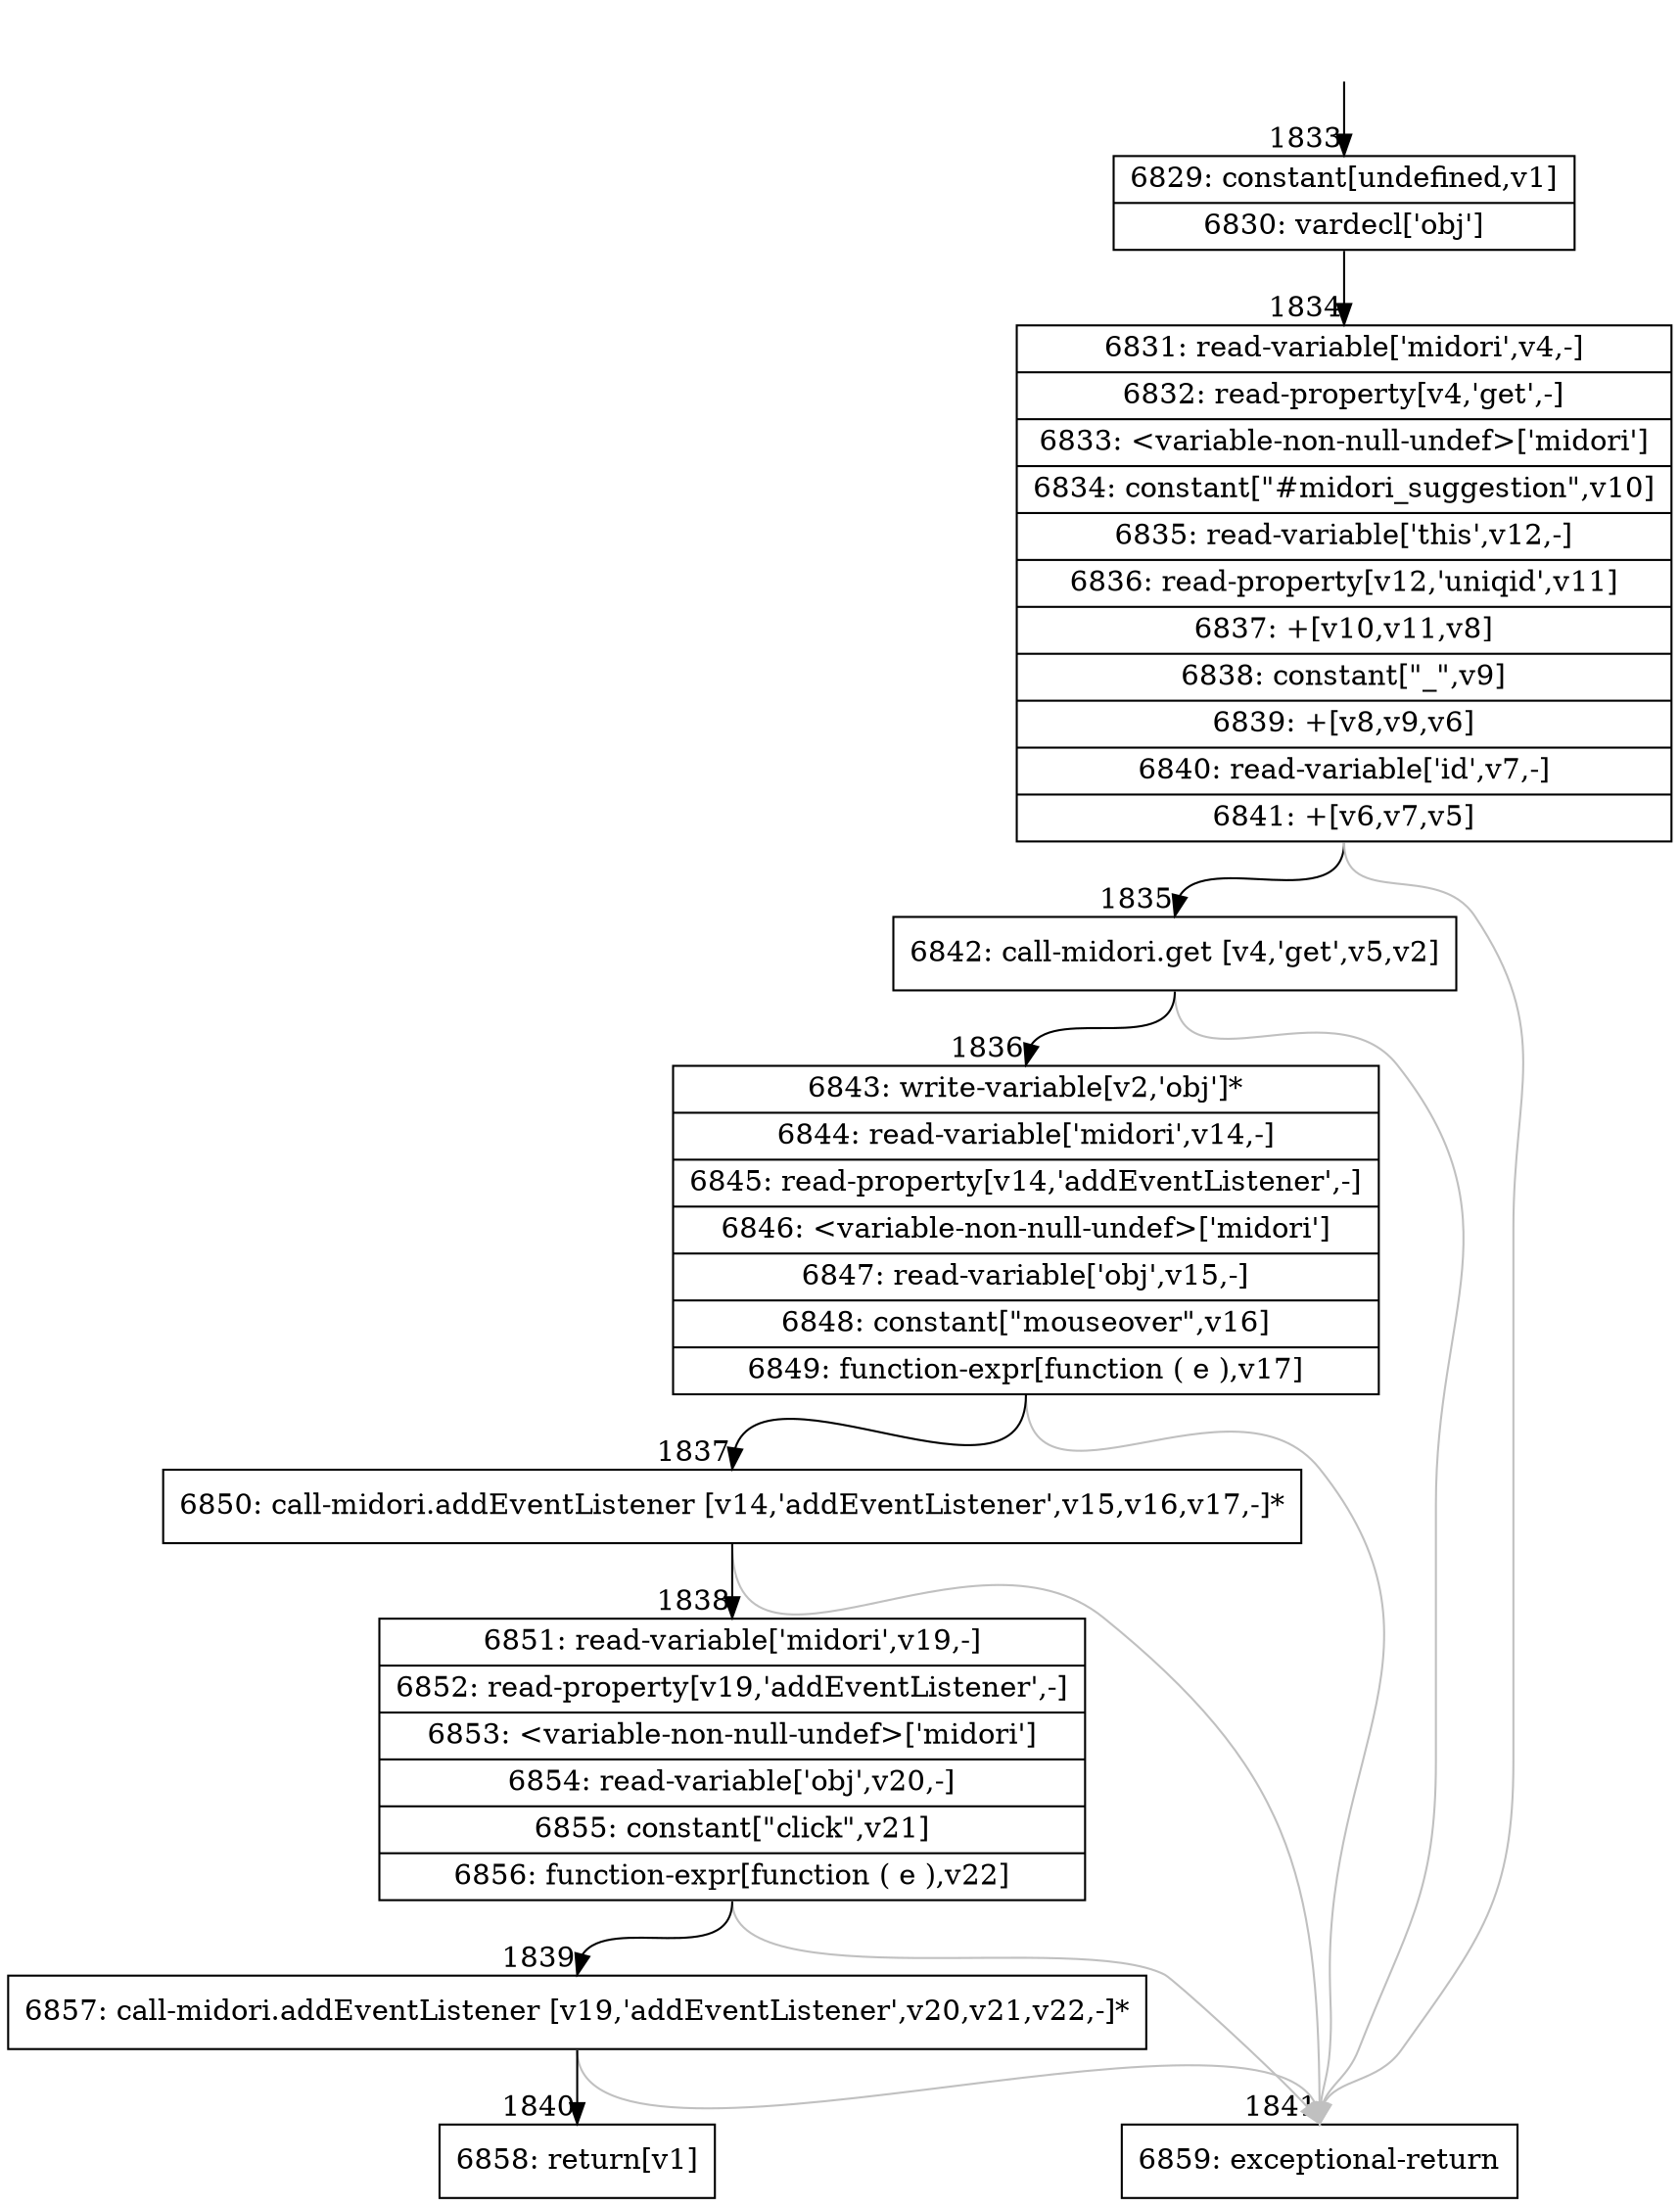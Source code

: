 digraph {
rankdir="TD"
BB_entry100[shape=none,label=""];
BB_entry100 -> BB1833 [tailport=s, headport=n, headlabel="    1833"]
BB1833 [shape=record label="{6829: constant[undefined,v1]|6830: vardecl['obj']}" ] 
BB1833 -> BB1834 [tailport=s, headport=n, headlabel="      1834"]
BB1834 [shape=record label="{6831: read-variable['midori',v4,-]|6832: read-property[v4,'get',-]|6833: \<variable-non-null-undef\>['midori']|6834: constant[\"#midori_suggestion\",v10]|6835: read-variable['this',v12,-]|6836: read-property[v12,'uniqid',v11]|6837: +[v10,v11,v8]|6838: constant[\"_\",v9]|6839: +[v8,v9,v6]|6840: read-variable['id',v7,-]|6841: +[v6,v7,v5]}" ] 
BB1834 -> BB1835 [tailport=s, headport=n, headlabel="      1835"]
BB1834 -> BB1841 [tailport=s, headport=n, color=gray, headlabel="      1841"]
BB1835 [shape=record label="{6842: call-midori.get [v4,'get',v5,v2]}" ] 
BB1835 -> BB1836 [tailport=s, headport=n, headlabel="      1836"]
BB1835 -> BB1841 [tailport=s, headport=n, color=gray]
BB1836 [shape=record label="{6843: write-variable[v2,'obj']*|6844: read-variable['midori',v14,-]|6845: read-property[v14,'addEventListener',-]|6846: \<variable-non-null-undef\>['midori']|6847: read-variable['obj',v15,-]|6848: constant[\"mouseover\",v16]|6849: function-expr[function ( e ),v17]}" ] 
BB1836 -> BB1837 [tailport=s, headport=n, headlabel="      1837"]
BB1836 -> BB1841 [tailport=s, headport=n, color=gray]
BB1837 [shape=record label="{6850: call-midori.addEventListener [v14,'addEventListener',v15,v16,v17,-]*}" ] 
BB1837 -> BB1838 [tailport=s, headport=n, headlabel="      1838"]
BB1837 -> BB1841 [tailport=s, headport=n, color=gray]
BB1838 [shape=record label="{6851: read-variable['midori',v19,-]|6852: read-property[v19,'addEventListener',-]|6853: \<variable-non-null-undef\>['midori']|6854: read-variable['obj',v20,-]|6855: constant[\"click\",v21]|6856: function-expr[function ( e ),v22]}" ] 
BB1838 -> BB1839 [tailport=s, headport=n, headlabel="      1839"]
BB1838 -> BB1841 [tailport=s, headport=n, color=gray]
BB1839 [shape=record label="{6857: call-midori.addEventListener [v19,'addEventListener',v20,v21,v22,-]*}" ] 
BB1839 -> BB1840 [tailport=s, headport=n, headlabel="      1840"]
BB1839 -> BB1841 [tailport=s, headport=n, color=gray]
BB1840 [shape=record label="{6858: return[v1]}" ] 
BB1841 [shape=record label="{6859: exceptional-return}" ] 
//#$~ 1342
}
